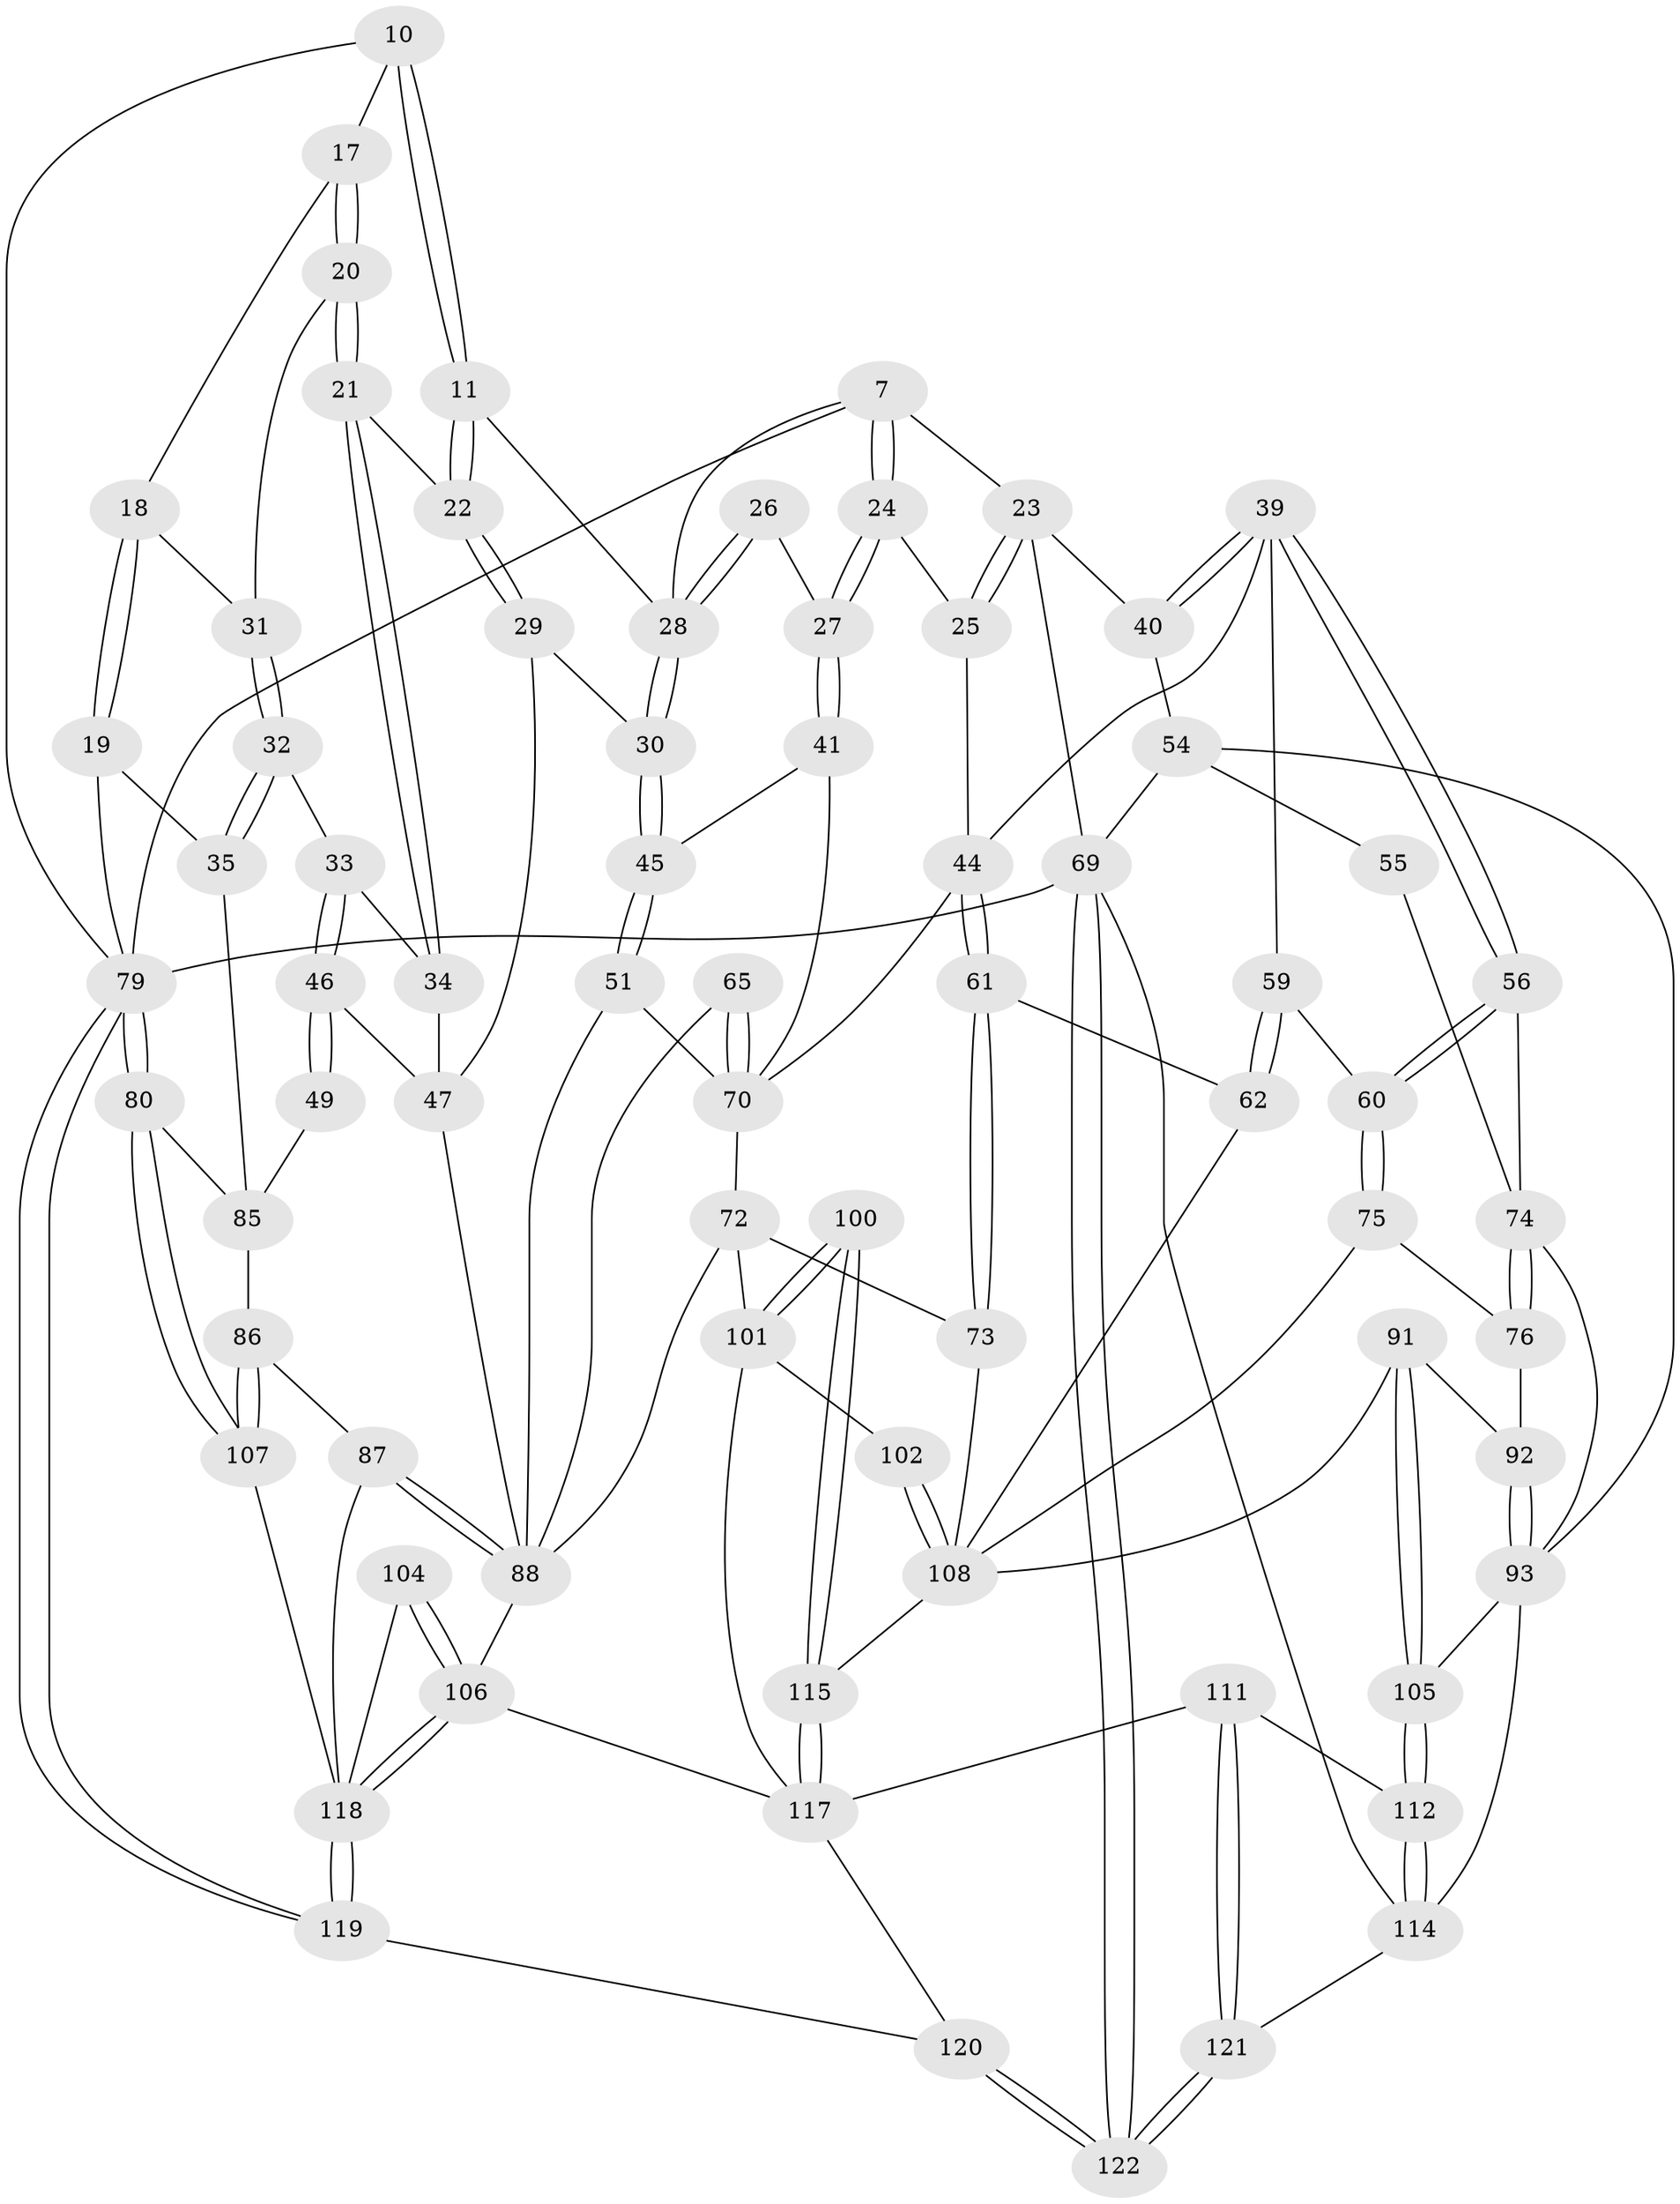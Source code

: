 // original degree distribution, {3: 0.03278688524590164, 4: 0.20491803278688525, 6: 0.22131147540983606, 5: 0.5409836065573771}
// Generated by graph-tools (version 1.1) at 2025/06/03/04/25 22:06:56]
// undirected, 73 vertices, 170 edges
graph export_dot {
graph [start="1"]
  node [color=gray90,style=filled];
  7 [pos="+0.539537999351916+0.06459012293611327",super="+6"];
  10 [pos="+0.7919202076274269+0"];
  11 [pos="+0.7271347214851368+0.12121374939195882"];
  17 [pos="+0.8190289142712622+0"];
  18 [pos="+1+0.1084266910688204"];
  19 [pos="+1+0.04797250051139103"];
  20 [pos="+0.8670610016823097+0.12476293005912463"];
  21 [pos="+0.7896014498117228+0.19456765062899717"];
  22 [pos="+0.7862369426810111+0.19554711813733822"];
  23 [pos="+0.36090092575560206+0.18879841216730023",super="+9"];
  24 [pos="+0.532984242715084+0.19995569177110376"];
  25 [pos="+0.3792136237741255+0.21572782859363177"];
  26 [pos="+0.5812793005598965+0.2359639616743842"];
  27 [pos="+0.5628088151330081+0.2357036841429067"];
  28 [pos="+0.68499939062241+0.2649047209501615",super="+12+13"];
  29 [pos="+0.7303355214427467+0.26728015048473236"];
  30 [pos="+0.6994729899596357+0.2738568181227395"];
  31 [pos="+0.9190430552316399+0.14227352500747686"];
  32 [pos="+0.9347311844701185+0.2635800859121211"];
  33 [pos="+0.9098883374570155+0.28358945439729216"];
  34 [pos="+0.9096718842014494+0.28358676760237633"];
  35 [pos="+1+0.26947165411505614"];
  39 [pos="+0.18104109362599335+0.2972336049693726",super="+38"];
  40 [pos="+0.1642270399119782+0.2687645958494419",super="+15+14"];
  41 [pos="+0.5330277431564577+0.3116065036120364"];
  44 [pos="+0.43850703972273875+0.3945729252795388",super="+37"];
  45 [pos="+0.6783933898910485+0.3309867996621246"];
  46 [pos="+0.9498491391883774+0.4375475333407504"];
  47 [pos="+0.8186680312516929+0.46482489409020844",super="+36"];
  49 [pos="+1+0.4605238421764204"];
  51 [pos="+0.6653536350364133+0.37045597312978334"];
  54 [pos="+0+0.23508487205078485",super="+53+16+52"];
  55 [pos="+0.06587333809927241+0.32366462697254517"];
  56 [pos="+0.10894238507183791+0.43590335292701843"];
  59 [pos="+0.2656051157073204+0.39746215681269476"];
  60 [pos="+0.1686355911786002+0.4749646445659757"];
  61 [pos="+0.37223092576715716+0.4431188404217961"];
  62 [pos="+0.347599926461286+0.44038772943131965"];
  65 [pos="+0.6468042705272409+0.4793569068119798"];
  69 [pos="+0+1",super="+4"];
  70 [pos="+0.5532792277220131+0.5125384844001226",super="+43+42+58"];
  72 [pos="+0.4674644238866059+0.5903331403661114",super="+71"];
  73 [pos="+0.38779913647696307+0.5193801741299233"];
  74 [pos="+0+0.5007556284517957",super="+57"];
  75 [pos="+0.1688011413670683+0.4877447674122073"];
  76 [pos="+0.09926858115322448+0.5595802498370994"];
  79 [pos="+1+1",super="+3"];
  80 [pos="+1+0.92338618266254"];
  85 [pos="+0.9126285312520911+0.625636961749128",super="+81+48"];
  86 [pos="+0.8806153699128437+0.6412816083913775"];
  87 [pos="+0.8719495742518683+0.6398859559623719"];
  88 [pos="+0.8020757885070445+0.5634598021572014",super="+78"];
  91 [pos="+0.17426681913854208+0.6377652423744526"];
  92 [pos="+0.12075181053695354+0.5944386493936427"];
  93 [pos="+0.01630803060195454+0.6778650413771171",super="+67"];
  100 [pos="+0.4965470780714414+0.7561844309773526"];
  101 [pos="+0.4804311775796882+0.7477295913490196",super="+95+99"];
  102 [pos="+0.45483348644468125+0.740783402319234",super="+96"];
  104 [pos="+0.7499396420628919+0.760226051345047"];
  105 [pos="+0.08546606881682323+0.7162501289552512"];
  106 [pos="+0.6850169203571785+0.8172554514840357",super="+97+90+89"];
  107 [pos="+1+0.8182017805025078"];
  108 [pos="+0.29267657439193845+0.734466555423437",super="+83+84+82"];
  111 [pos="+0.2603801461877696+0.8411550331350395"];
  112 [pos="+0.09837392223033478+0.7586297167212191"];
  114 [pos="+0+0.9729959021402746",super="+68"];
  115 [pos="+0.47758119535024485+0.8040432776089917",super="+109"];
  117 [pos="+0.47397577249756706+0.9443374372912225",super="+116+110"];
  118 [pos="+0.6916266816103168+1",super="+113+103"];
  119 [pos="+0.6666849562978535+1"];
  120 [pos="+0.6074764449175716+1"];
  121 [pos="+0.23565443538194344+0.883697897050638"];
  122 [pos="+0.2772621250454136+1"];
  7 -- 24;
  7 -- 24;
  7 -- 28;
  7 -- 79;
  7 -- 23;
  10 -- 11;
  10 -- 11;
  10 -- 17;
  10 -- 79;
  11 -- 22;
  11 -- 22;
  11 -- 28;
  17 -- 18;
  17 -- 20;
  17 -- 20;
  18 -- 19;
  18 -- 19;
  18 -- 31;
  19 -- 35;
  19 -- 79;
  20 -- 21;
  20 -- 21;
  20 -- 31;
  21 -- 22;
  21 -- 34;
  21 -- 34;
  22 -- 29;
  22 -- 29;
  23 -- 25;
  23 -- 25;
  23 -- 40 [weight=2];
  23 -- 69;
  24 -- 25;
  24 -- 27;
  24 -- 27;
  25 -- 44;
  26 -- 27;
  26 -- 28 [weight=2];
  26 -- 28;
  27 -- 41;
  27 -- 41;
  28 -- 30;
  28 -- 30;
  29 -- 30;
  29 -- 47;
  30 -- 45;
  30 -- 45;
  31 -- 32;
  31 -- 32;
  32 -- 33;
  32 -- 35;
  32 -- 35;
  33 -- 34;
  33 -- 46;
  33 -- 46;
  34 -- 47;
  35 -- 85;
  39 -- 40;
  39 -- 40;
  39 -- 56;
  39 -- 56;
  39 -- 59;
  39 -- 44;
  40 -- 54 [weight=2];
  41 -- 45;
  41 -- 70;
  44 -- 61;
  44 -- 61;
  44 -- 70;
  45 -- 51;
  45 -- 51;
  46 -- 47;
  46 -- 49;
  46 -- 49;
  47 -- 88;
  49 -- 85 [weight=2];
  51 -- 70;
  51 -- 88;
  54 -- 55;
  54 -- 69;
  54 -- 93;
  55 -- 74;
  56 -- 60;
  56 -- 60;
  56 -- 74;
  59 -- 60;
  59 -- 62;
  59 -- 62;
  60 -- 75;
  60 -- 75;
  61 -- 62;
  61 -- 73;
  61 -- 73;
  62 -- 108;
  65 -- 70 [weight=2];
  65 -- 70;
  65 -- 88;
  69 -- 122;
  69 -- 122;
  69 -- 79 [weight=2];
  69 -- 114;
  70 -- 72;
  72 -- 73;
  72 -- 101;
  72 -- 88;
  73 -- 108;
  74 -- 76;
  74 -- 76;
  74 -- 93;
  75 -- 76;
  75 -- 108;
  76 -- 92;
  79 -- 80;
  79 -- 80;
  79 -- 119;
  79 -- 119;
  80 -- 107;
  80 -- 107;
  80 -- 85;
  85 -- 86;
  86 -- 87;
  86 -- 107;
  86 -- 107;
  87 -- 88;
  87 -- 88;
  87 -- 118;
  88 -- 106 [weight=2];
  91 -- 92;
  91 -- 105;
  91 -- 105;
  91 -- 108;
  92 -- 93;
  92 -- 93;
  93 -- 105;
  93 -- 114;
  100 -- 101 [weight=2];
  100 -- 101;
  100 -- 115;
  100 -- 115;
  101 -- 102 [weight=2];
  101 -- 117;
  102 -- 108 [weight=2];
  102 -- 108;
  104 -- 106 [weight=2];
  104 -- 106;
  104 -- 118;
  105 -- 112;
  105 -- 112;
  106 -- 118;
  106 -- 118;
  106 -- 117;
  107 -- 118;
  108 -- 115;
  111 -- 112;
  111 -- 121;
  111 -- 121;
  111 -- 117;
  112 -- 114;
  112 -- 114;
  114 -- 121;
  115 -- 117 [weight=2];
  115 -- 117;
  117 -- 120;
  118 -- 119;
  118 -- 119;
  119 -- 120;
  120 -- 122;
  120 -- 122;
  121 -- 122;
  121 -- 122;
}
